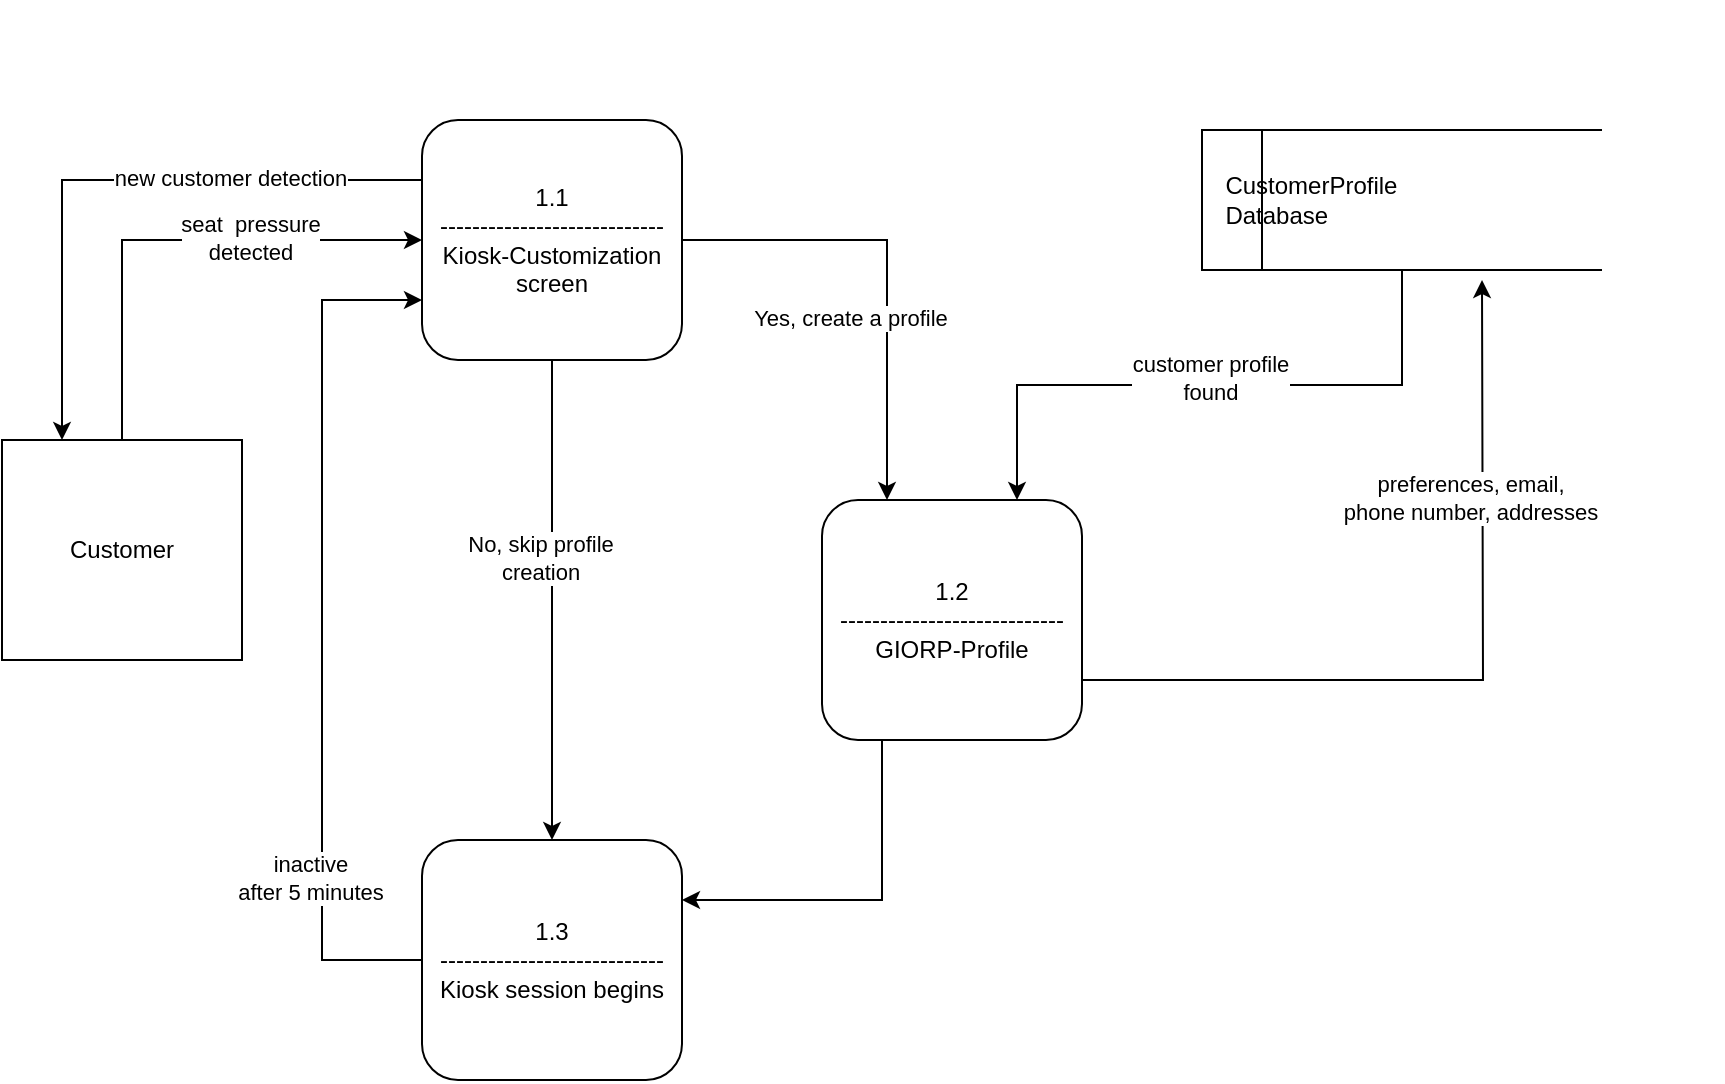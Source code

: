 <mxfile version="14.8.1" type="github">
  <diagram id="7RCecWEcFYl0perymGjm" name="Page-1">
    <mxGraphModel dx="1422" dy="762" grid="1" gridSize="10" guides="1" tooltips="1" connect="1" arrows="1" fold="1" page="1" pageScale="1" pageWidth="850" pageHeight="1100" math="0" shadow="0">
      <root>
        <mxCell id="0" />
        <mxCell id="1" parent="0" />
        <mxCell id="j9GdoZyd2gGU6jYM33GQ-5" style="edgeStyle=orthogonalEdgeStyle;rounded=0;orthogonalLoop=1;jettySize=auto;html=1;exitX=0;exitY=0.25;exitDx=0;exitDy=0;entryX=0.25;entryY=0;entryDx=0;entryDy=0;" parent="1" source="j9GdoZyd2gGU6jYM33GQ-1" target="j9GdoZyd2gGU6jYM33GQ-2" edge="1">
          <mxGeometry relative="1" as="geometry" />
        </mxCell>
        <mxCell id="HdTH4eyaSy8hDn4PNZNW-12" style="edgeStyle=orthogonalEdgeStyle;rounded=0;orthogonalLoop=1;jettySize=auto;html=1;exitX=1;exitY=0.5;exitDx=0;exitDy=0;entryX=0.25;entryY=0;entryDx=0;entryDy=0;" edge="1" parent="1" source="j9GdoZyd2gGU6jYM33GQ-1" target="j9GdoZyd2gGU6jYM33GQ-3">
          <mxGeometry relative="1" as="geometry" />
        </mxCell>
        <mxCell id="HdTH4eyaSy8hDn4PNZNW-18" style="edgeStyle=orthogonalEdgeStyle;rounded=0;orthogonalLoop=1;jettySize=auto;html=1;exitX=0.5;exitY=1;exitDx=0;exitDy=0;" edge="1" parent="1" source="j9GdoZyd2gGU6jYM33GQ-1" target="HdTH4eyaSy8hDn4PNZNW-3">
          <mxGeometry relative="1" as="geometry" />
        </mxCell>
        <mxCell id="j9GdoZyd2gGU6jYM33GQ-1" value="1.1&lt;br&gt;----------------------------&lt;br&gt;Kiosk-Customization&lt;br&gt;screen" style="rounded=1;whiteSpace=wrap;html=1;" parent="1" vertex="1">
          <mxGeometry x="240" y="170" width="130" height="120" as="geometry" />
        </mxCell>
        <mxCell id="HdTH4eyaSy8hDn4PNZNW-6" style="edgeStyle=orthogonalEdgeStyle;rounded=0;orthogonalLoop=1;jettySize=auto;html=1;exitX=0.5;exitY=0;exitDx=0;exitDy=0;entryX=0;entryY=0.5;entryDx=0;entryDy=0;" edge="1" parent="1" source="j9GdoZyd2gGU6jYM33GQ-2" target="j9GdoZyd2gGU6jYM33GQ-1">
          <mxGeometry relative="1" as="geometry" />
        </mxCell>
        <mxCell id="j9GdoZyd2gGU6jYM33GQ-2" value="Customer" style="rounded=0;whiteSpace=wrap;html=1;" parent="1" vertex="1">
          <mxGeometry x="30" y="330" width="120" height="110" as="geometry" />
        </mxCell>
        <mxCell id="HdTH4eyaSy8hDn4PNZNW-11" style="edgeStyle=orthogonalEdgeStyle;rounded=0;orthogonalLoop=1;jettySize=auto;html=1;exitX=0.5;exitY=1;exitDx=0;exitDy=0;entryX=1;entryY=0.25;entryDx=0;entryDy=0;" edge="1" parent="1" source="j9GdoZyd2gGU6jYM33GQ-3" target="HdTH4eyaSy8hDn4PNZNW-3">
          <mxGeometry relative="1" as="geometry">
            <Array as="points">
              <mxPoint x="470" y="480" />
              <mxPoint x="470" y="560" />
            </Array>
          </mxGeometry>
        </mxCell>
        <mxCell id="HdTH4eyaSy8hDn4PNZNW-16" style="edgeStyle=orthogonalEdgeStyle;rounded=0;orthogonalLoop=1;jettySize=auto;html=1;exitX=1;exitY=0.75;exitDx=0;exitDy=0;" edge="1" parent="1" source="j9GdoZyd2gGU6jYM33GQ-3">
          <mxGeometry relative="1" as="geometry">
            <mxPoint x="770" y="250" as="targetPoint" />
          </mxGeometry>
        </mxCell>
        <mxCell id="j9GdoZyd2gGU6jYM33GQ-3" value="1.2&lt;br&gt;----------------------------&lt;br&gt;GIORP-Profile" style="rounded=1;whiteSpace=wrap;html=1;" parent="1" vertex="1">
          <mxGeometry x="440" y="360" width="130" height="120" as="geometry" />
        </mxCell>
        <mxCell id="j9GdoZyd2gGU6jYM33GQ-15" value="seat&amp;nbsp; pressure &lt;br&gt;detected" style="edgeLabel;resizable=0;html=1;align=center;verticalAlign=middle;" parent="1" connectable="0" vertex="1">
          <mxGeometry x="280.003" y="140.002" as="geometry">
            <mxPoint x="-126" y="89" as="offset" />
          </mxGeometry>
        </mxCell>
        <mxCell id="j9GdoZyd2gGU6jYM33GQ-16" value="new customer detection" style="edgeLabel;resizable=0;html=1;align=center;verticalAlign=middle;" parent="1" connectable="0" vertex="1">
          <mxGeometry x="270.003" y="110.002" as="geometry">
            <mxPoint x="-126" y="89" as="offset" />
          </mxGeometry>
        </mxCell>
        <mxCell id="HdTH4eyaSy8hDn4PNZNW-17" style="edgeStyle=orthogonalEdgeStyle;rounded=0;orthogonalLoop=1;jettySize=auto;html=1;exitX=0.5;exitY=1;exitDx=0;exitDy=0;entryX=0.75;entryY=0;entryDx=0;entryDy=0;" edge="1" parent="1" source="j9GdoZyd2gGU6jYM33GQ-19" target="j9GdoZyd2gGU6jYM33GQ-3">
          <mxGeometry relative="1" as="geometry" />
        </mxCell>
        <mxCell id="j9GdoZyd2gGU6jYM33GQ-19" value="&lt;span style=&quot;white-space: pre&quot;&gt;&lt;span style=&quot;white-space: pre&quot;&gt;	&lt;span style=&quot;white-space: pre&quot;&gt;	&lt;/span&gt;&lt;/span&gt;CustomerProfile &lt;br/&gt;&lt;span style=&quot;white-space: pre&quot;&gt;	&lt;/span&gt;&lt;span style=&quot;white-space: pre&quot;&gt;	&lt;/span&gt;Database&lt;/span&gt;" style="html=1;dashed=0;whitespace=wrap;shape=mxgraph.dfd.dataStoreID;align=left;spacingLeft=3;points=[[0,0],[0.5,0],[1,0],[0,0.5],[1,0.5],[0,1],[0.5,1],[1,1]];" parent="1" vertex="1">
          <mxGeometry x="630" y="175" width="200" height="70" as="geometry" />
        </mxCell>
        <mxCell id="j9GdoZyd2gGU6jYM33GQ-24" value="Yes, create a profile" style="edgeLabel;resizable=0;html=1;align=center;verticalAlign=middle;" parent="1" connectable="0" vertex="1">
          <mxGeometry x="580.003" y="180.002" as="geometry">
            <mxPoint x="-126" y="89" as="offset" />
          </mxGeometry>
        </mxCell>
        <mxCell id="HdTH4eyaSy8hDn4PNZNW-2" value="preferences, email, &lt;br&gt;phone number, addresses" style="edgeLabel;resizable=0;html=1;align=center;verticalAlign=middle;" connectable="0" vertex="1" parent="1">
          <mxGeometry x="890.003" y="270.002" as="geometry">
            <mxPoint x="-126" y="89" as="offset" />
          </mxGeometry>
        </mxCell>
        <mxCell id="HdTH4eyaSy8hDn4PNZNW-9" style="edgeStyle=orthogonalEdgeStyle;rounded=0;orthogonalLoop=1;jettySize=auto;html=1;exitX=0;exitY=0.5;exitDx=0;exitDy=0;entryX=0;entryY=0.75;entryDx=0;entryDy=0;" edge="1" parent="1" source="HdTH4eyaSy8hDn4PNZNW-3" target="j9GdoZyd2gGU6jYM33GQ-1">
          <mxGeometry relative="1" as="geometry">
            <Array as="points">
              <mxPoint x="190" y="590" />
              <mxPoint x="190" y="260" />
            </Array>
          </mxGeometry>
        </mxCell>
        <mxCell id="HdTH4eyaSy8hDn4PNZNW-3" value="1.3&lt;br&gt;----------------------------&lt;br&gt;Kiosk session begins" style="rounded=1;whiteSpace=wrap;html=1;" vertex="1" parent="1">
          <mxGeometry x="240" y="530" width="130" height="120" as="geometry" />
        </mxCell>
        <mxCell id="HdTH4eyaSy8hDn4PNZNW-10" value="inactive &lt;br&gt;after 5 minutes" style="edgeLabel;resizable=0;html=1;align=center;verticalAlign=middle;" connectable="0" vertex="1" parent="1">
          <mxGeometry x="310.003" y="460.002" as="geometry">
            <mxPoint x="-126" y="89" as="offset" />
          </mxGeometry>
        </mxCell>
        <mxCell id="HdTH4eyaSy8hDn4PNZNW-15" value="customer profile &lt;br&gt;found" style="edgeLabel;resizable=0;html=1;align=center;verticalAlign=middle;" connectable="0" vertex="1" parent="1">
          <mxGeometry x="760.003" y="210.002" as="geometry">
            <mxPoint x="-126" y="89" as="offset" />
          </mxGeometry>
        </mxCell>
        <mxCell id="HdTH4eyaSy8hDn4PNZNW-19" value="No, skip profile&lt;br&gt;creation" style="edgeLabel;resizable=0;html=1;align=center;verticalAlign=middle;" connectable="0" vertex="1" parent="1">
          <mxGeometry x="425.003" y="300.002" as="geometry">
            <mxPoint x="-126" y="89" as="offset" />
          </mxGeometry>
        </mxCell>
      </root>
    </mxGraphModel>
  </diagram>
</mxfile>

